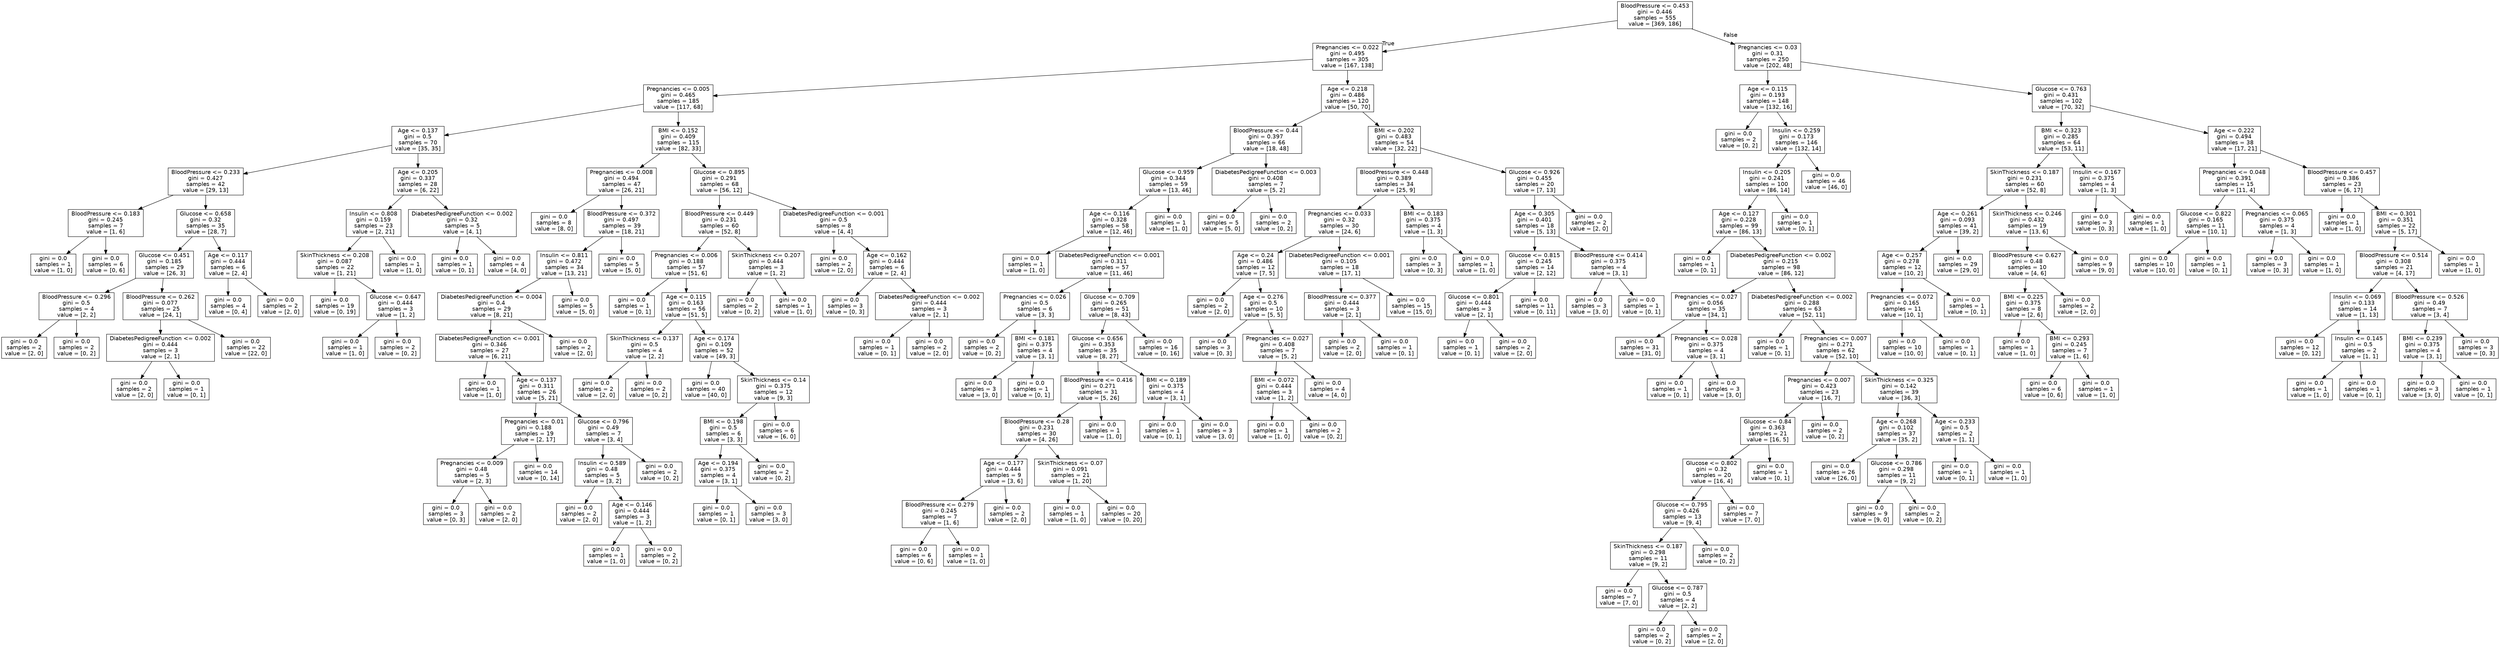 digraph Tree {
node [shape=box, fontname="helvetica"] ;
edge [fontname="helvetica"] ;
0 [label="BloodPressure <= 0.453\ngini = 0.446\nsamples = 555\nvalue = [369, 186]"] ;
1 [label="Pregnancies <= 0.022\ngini = 0.495\nsamples = 305\nvalue = [167, 138]"] ;
0 -> 1 [labeldistance=2.5, labelangle=45, headlabel="True"] ;
2 [label="Pregnancies <= 0.005\ngini = 0.465\nsamples = 185\nvalue = [117, 68]"] ;
1 -> 2 ;
3 [label="Age <= 0.137\ngini = 0.5\nsamples = 70\nvalue = [35, 35]"] ;
2 -> 3 ;
4 [label="BloodPressure <= 0.233\ngini = 0.427\nsamples = 42\nvalue = [29, 13]"] ;
3 -> 4 ;
5 [label="BloodPressure <= 0.183\ngini = 0.245\nsamples = 7\nvalue = [1, 6]"] ;
4 -> 5 ;
6 [label="gini = 0.0\nsamples = 1\nvalue = [1, 0]"] ;
5 -> 6 ;
7 [label="gini = 0.0\nsamples = 6\nvalue = [0, 6]"] ;
5 -> 7 ;
8 [label="Glucose <= 0.658\ngini = 0.32\nsamples = 35\nvalue = [28, 7]"] ;
4 -> 8 ;
9 [label="Glucose <= 0.451\ngini = 0.185\nsamples = 29\nvalue = [26, 3]"] ;
8 -> 9 ;
10 [label="BloodPressure <= 0.296\ngini = 0.5\nsamples = 4\nvalue = [2, 2]"] ;
9 -> 10 ;
11 [label="gini = 0.0\nsamples = 2\nvalue = [2, 0]"] ;
10 -> 11 ;
12 [label="gini = 0.0\nsamples = 2\nvalue = [0, 2]"] ;
10 -> 12 ;
13 [label="BloodPressure <= 0.262\ngini = 0.077\nsamples = 25\nvalue = [24, 1]"] ;
9 -> 13 ;
14 [label="DiabetesPedigreeFunction <= 0.002\ngini = 0.444\nsamples = 3\nvalue = [2, 1]"] ;
13 -> 14 ;
15 [label="gini = 0.0\nsamples = 2\nvalue = [2, 0]"] ;
14 -> 15 ;
16 [label="gini = 0.0\nsamples = 1\nvalue = [0, 1]"] ;
14 -> 16 ;
17 [label="gini = 0.0\nsamples = 22\nvalue = [22, 0]"] ;
13 -> 17 ;
18 [label="Age <= 0.117\ngini = 0.444\nsamples = 6\nvalue = [2, 4]"] ;
8 -> 18 ;
19 [label="gini = 0.0\nsamples = 4\nvalue = [0, 4]"] ;
18 -> 19 ;
20 [label="gini = 0.0\nsamples = 2\nvalue = [2, 0]"] ;
18 -> 20 ;
21 [label="Age <= 0.205\ngini = 0.337\nsamples = 28\nvalue = [6, 22]"] ;
3 -> 21 ;
22 [label="Insulin <= 0.808\ngini = 0.159\nsamples = 23\nvalue = [2, 21]"] ;
21 -> 22 ;
23 [label="SkinThickness <= 0.208\ngini = 0.087\nsamples = 22\nvalue = [1, 21]"] ;
22 -> 23 ;
24 [label="gini = 0.0\nsamples = 19\nvalue = [0, 19]"] ;
23 -> 24 ;
25 [label="Glucose <= 0.647\ngini = 0.444\nsamples = 3\nvalue = [1, 2]"] ;
23 -> 25 ;
26 [label="gini = 0.0\nsamples = 1\nvalue = [1, 0]"] ;
25 -> 26 ;
27 [label="gini = 0.0\nsamples = 2\nvalue = [0, 2]"] ;
25 -> 27 ;
28 [label="gini = 0.0\nsamples = 1\nvalue = [1, 0]"] ;
22 -> 28 ;
29 [label="DiabetesPedigreeFunction <= 0.002\ngini = 0.32\nsamples = 5\nvalue = [4, 1]"] ;
21 -> 29 ;
30 [label="gini = 0.0\nsamples = 1\nvalue = [0, 1]"] ;
29 -> 30 ;
31 [label="gini = 0.0\nsamples = 4\nvalue = [4, 0]"] ;
29 -> 31 ;
32 [label="BMI <= 0.152\ngini = 0.409\nsamples = 115\nvalue = [82, 33]"] ;
2 -> 32 ;
33 [label="Pregnancies <= 0.008\ngini = 0.494\nsamples = 47\nvalue = [26, 21]"] ;
32 -> 33 ;
34 [label="gini = 0.0\nsamples = 8\nvalue = [8, 0]"] ;
33 -> 34 ;
35 [label="BloodPressure <= 0.372\ngini = 0.497\nsamples = 39\nvalue = [18, 21]"] ;
33 -> 35 ;
36 [label="Insulin <= 0.811\ngini = 0.472\nsamples = 34\nvalue = [13, 21]"] ;
35 -> 36 ;
37 [label="DiabetesPedigreeFunction <= 0.004\ngini = 0.4\nsamples = 29\nvalue = [8, 21]"] ;
36 -> 37 ;
38 [label="DiabetesPedigreeFunction <= 0.001\ngini = 0.346\nsamples = 27\nvalue = [6, 21]"] ;
37 -> 38 ;
39 [label="gini = 0.0\nsamples = 1\nvalue = [1, 0]"] ;
38 -> 39 ;
40 [label="Age <= 0.137\ngini = 0.311\nsamples = 26\nvalue = [5, 21]"] ;
38 -> 40 ;
41 [label="Pregnancies <= 0.01\ngini = 0.188\nsamples = 19\nvalue = [2, 17]"] ;
40 -> 41 ;
42 [label="Pregnancies <= 0.009\ngini = 0.48\nsamples = 5\nvalue = [2, 3]"] ;
41 -> 42 ;
43 [label="gini = 0.0\nsamples = 3\nvalue = [0, 3]"] ;
42 -> 43 ;
44 [label="gini = 0.0\nsamples = 2\nvalue = [2, 0]"] ;
42 -> 44 ;
45 [label="gini = 0.0\nsamples = 14\nvalue = [0, 14]"] ;
41 -> 45 ;
46 [label="Glucose <= 0.796\ngini = 0.49\nsamples = 7\nvalue = [3, 4]"] ;
40 -> 46 ;
47 [label="Insulin <= 0.589\ngini = 0.48\nsamples = 5\nvalue = [3, 2]"] ;
46 -> 47 ;
48 [label="gini = 0.0\nsamples = 2\nvalue = [2, 0]"] ;
47 -> 48 ;
49 [label="Age <= 0.146\ngini = 0.444\nsamples = 3\nvalue = [1, 2]"] ;
47 -> 49 ;
50 [label="gini = 0.0\nsamples = 1\nvalue = [1, 0]"] ;
49 -> 50 ;
51 [label="gini = 0.0\nsamples = 2\nvalue = [0, 2]"] ;
49 -> 51 ;
52 [label="gini = 0.0\nsamples = 2\nvalue = [0, 2]"] ;
46 -> 52 ;
53 [label="gini = 0.0\nsamples = 2\nvalue = [2, 0]"] ;
37 -> 53 ;
54 [label="gini = 0.0\nsamples = 5\nvalue = [5, 0]"] ;
36 -> 54 ;
55 [label="gini = 0.0\nsamples = 5\nvalue = [5, 0]"] ;
35 -> 55 ;
56 [label="Glucose <= 0.895\ngini = 0.291\nsamples = 68\nvalue = [56, 12]"] ;
32 -> 56 ;
57 [label="BloodPressure <= 0.449\ngini = 0.231\nsamples = 60\nvalue = [52, 8]"] ;
56 -> 57 ;
58 [label="Pregnancies <= 0.006\ngini = 0.188\nsamples = 57\nvalue = [51, 6]"] ;
57 -> 58 ;
59 [label="gini = 0.0\nsamples = 1\nvalue = [0, 1]"] ;
58 -> 59 ;
60 [label="Age <= 0.115\ngini = 0.163\nsamples = 56\nvalue = [51, 5]"] ;
58 -> 60 ;
61 [label="SkinThickness <= 0.137\ngini = 0.5\nsamples = 4\nvalue = [2, 2]"] ;
60 -> 61 ;
62 [label="gini = 0.0\nsamples = 2\nvalue = [2, 0]"] ;
61 -> 62 ;
63 [label="gini = 0.0\nsamples = 2\nvalue = [0, 2]"] ;
61 -> 63 ;
64 [label="Age <= 0.174\ngini = 0.109\nsamples = 52\nvalue = [49, 3]"] ;
60 -> 64 ;
65 [label="gini = 0.0\nsamples = 40\nvalue = [40, 0]"] ;
64 -> 65 ;
66 [label="SkinThickness <= 0.14\ngini = 0.375\nsamples = 12\nvalue = [9, 3]"] ;
64 -> 66 ;
67 [label="BMI <= 0.198\ngini = 0.5\nsamples = 6\nvalue = [3, 3]"] ;
66 -> 67 ;
68 [label="Age <= 0.194\ngini = 0.375\nsamples = 4\nvalue = [3, 1]"] ;
67 -> 68 ;
69 [label="gini = 0.0\nsamples = 1\nvalue = [0, 1]"] ;
68 -> 69 ;
70 [label="gini = 0.0\nsamples = 3\nvalue = [3, 0]"] ;
68 -> 70 ;
71 [label="gini = 0.0\nsamples = 2\nvalue = [0, 2]"] ;
67 -> 71 ;
72 [label="gini = 0.0\nsamples = 6\nvalue = [6, 0]"] ;
66 -> 72 ;
73 [label="SkinThickness <= 0.207\ngini = 0.444\nsamples = 3\nvalue = [1, 2]"] ;
57 -> 73 ;
74 [label="gini = 0.0\nsamples = 2\nvalue = [0, 2]"] ;
73 -> 74 ;
75 [label="gini = 0.0\nsamples = 1\nvalue = [1, 0]"] ;
73 -> 75 ;
76 [label="DiabetesPedigreeFunction <= 0.001\ngini = 0.5\nsamples = 8\nvalue = [4, 4]"] ;
56 -> 76 ;
77 [label="gini = 0.0\nsamples = 2\nvalue = [2, 0]"] ;
76 -> 77 ;
78 [label="Age <= 0.162\ngini = 0.444\nsamples = 6\nvalue = [2, 4]"] ;
76 -> 78 ;
79 [label="gini = 0.0\nsamples = 3\nvalue = [0, 3]"] ;
78 -> 79 ;
80 [label="DiabetesPedigreeFunction <= 0.002\ngini = 0.444\nsamples = 3\nvalue = [2, 1]"] ;
78 -> 80 ;
81 [label="gini = 0.0\nsamples = 1\nvalue = [0, 1]"] ;
80 -> 81 ;
82 [label="gini = 0.0\nsamples = 2\nvalue = [2, 0]"] ;
80 -> 82 ;
83 [label="Age <= 0.218\ngini = 0.486\nsamples = 120\nvalue = [50, 70]"] ;
1 -> 83 ;
84 [label="BloodPressure <= 0.44\ngini = 0.397\nsamples = 66\nvalue = [18, 48]"] ;
83 -> 84 ;
85 [label="Glucose <= 0.959\ngini = 0.344\nsamples = 59\nvalue = [13, 46]"] ;
84 -> 85 ;
86 [label="Age <= 0.116\ngini = 0.328\nsamples = 58\nvalue = [12, 46]"] ;
85 -> 86 ;
87 [label="gini = 0.0\nsamples = 1\nvalue = [1, 0]"] ;
86 -> 87 ;
88 [label="DiabetesPedigreeFunction <= 0.001\ngini = 0.311\nsamples = 57\nvalue = [11, 46]"] ;
86 -> 88 ;
89 [label="Pregnancies <= 0.026\ngini = 0.5\nsamples = 6\nvalue = [3, 3]"] ;
88 -> 89 ;
90 [label="gini = 0.0\nsamples = 2\nvalue = [0, 2]"] ;
89 -> 90 ;
91 [label="BMI <= 0.181\ngini = 0.375\nsamples = 4\nvalue = [3, 1]"] ;
89 -> 91 ;
92 [label="gini = 0.0\nsamples = 3\nvalue = [3, 0]"] ;
91 -> 92 ;
93 [label="gini = 0.0\nsamples = 1\nvalue = [0, 1]"] ;
91 -> 93 ;
94 [label="Glucose <= 0.709\ngini = 0.265\nsamples = 51\nvalue = [8, 43]"] ;
88 -> 94 ;
95 [label="Glucose <= 0.656\ngini = 0.353\nsamples = 35\nvalue = [8, 27]"] ;
94 -> 95 ;
96 [label="BloodPressure <= 0.416\ngini = 0.271\nsamples = 31\nvalue = [5, 26]"] ;
95 -> 96 ;
97 [label="BloodPressure <= 0.28\ngini = 0.231\nsamples = 30\nvalue = [4, 26]"] ;
96 -> 97 ;
98 [label="Age <= 0.177\ngini = 0.444\nsamples = 9\nvalue = [3, 6]"] ;
97 -> 98 ;
99 [label="BloodPressure <= 0.279\ngini = 0.245\nsamples = 7\nvalue = [1, 6]"] ;
98 -> 99 ;
100 [label="gini = 0.0\nsamples = 6\nvalue = [0, 6]"] ;
99 -> 100 ;
101 [label="gini = 0.0\nsamples = 1\nvalue = [1, 0]"] ;
99 -> 101 ;
102 [label="gini = 0.0\nsamples = 2\nvalue = [2, 0]"] ;
98 -> 102 ;
103 [label="SkinThickness <= 0.07\ngini = 0.091\nsamples = 21\nvalue = [1, 20]"] ;
97 -> 103 ;
104 [label="gini = 0.0\nsamples = 1\nvalue = [1, 0]"] ;
103 -> 104 ;
105 [label="gini = 0.0\nsamples = 20\nvalue = [0, 20]"] ;
103 -> 105 ;
106 [label="gini = 0.0\nsamples = 1\nvalue = [1, 0]"] ;
96 -> 106 ;
107 [label="BMI <= 0.189\ngini = 0.375\nsamples = 4\nvalue = [3, 1]"] ;
95 -> 107 ;
108 [label="gini = 0.0\nsamples = 1\nvalue = [0, 1]"] ;
107 -> 108 ;
109 [label="gini = 0.0\nsamples = 3\nvalue = [3, 0]"] ;
107 -> 109 ;
110 [label="gini = 0.0\nsamples = 16\nvalue = [0, 16]"] ;
94 -> 110 ;
111 [label="gini = 0.0\nsamples = 1\nvalue = [1, 0]"] ;
85 -> 111 ;
112 [label="DiabetesPedigreeFunction <= 0.003\ngini = 0.408\nsamples = 7\nvalue = [5, 2]"] ;
84 -> 112 ;
113 [label="gini = 0.0\nsamples = 5\nvalue = [5, 0]"] ;
112 -> 113 ;
114 [label="gini = 0.0\nsamples = 2\nvalue = [0, 2]"] ;
112 -> 114 ;
115 [label="BMI <= 0.202\ngini = 0.483\nsamples = 54\nvalue = [32, 22]"] ;
83 -> 115 ;
116 [label="BloodPressure <= 0.448\ngini = 0.389\nsamples = 34\nvalue = [25, 9]"] ;
115 -> 116 ;
117 [label="Pregnancies <= 0.033\ngini = 0.32\nsamples = 30\nvalue = [24, 6]"] ;
116 -> 117 ;
118 [label="Age <= 0.24\ngini = 0.486\nsamples = 12\nvalue = [7, 5]"] ;
117 -> 118 ;
119 [label="gini = 0.0\nsamples = 2\nvalue = [2, 0]"] ;
118 -> 119 ;
120 [label="Age <= 0.276\ngini = 0.5\nsamples = 10\nvalue = [5, 5]"] ;
118 -> 120 ;
121 [label="gini = 0.0\nsamples = 3\nvalue = [0, 3]"] ;
120 -> 121 ;
122 [label="Pregnancies <= 0.027\ngini = 0.408\nsamples = 7\nvalue = [5, 2]"] ;
120 -> 122 ;
123 [label="BMI <= 0.072\ngini = 0.444\nsamples = 3\nvalue = [1, 2]"] ;
122 -> 123 ;
124 [label="gini = 0.0\nsamples = 1\nvalue = [1, 0]"] ;
123 -> 124 ;
125 [label="gini = 0.0\nsamples = 2\nvalue = [0, 2]"] ;
123 -> 125 ;
126 [label="gini = 0.0\nsamples = 4\nvalue = [4, 0]"] ;
122 -> 126 ;
127 [label="DiabetesPedigreeFunction <= 0.001\ngini = 0.105\nsamples = 18\nvalue = [17, 1]"] ;
117 -> 127 ;
128 [label="BloodPressure <= 0.377\ngini = 0.444\nsamples = 3\nvalue = [2, 1]"] ;
127 -> 128 ;
129 [label="gini = 0.0\nsamples = 2\nvalue = [2, 0]"] ;
128 -> 129 ;
130 [label="gini = 0.0\nsamples = 1\nvalue = [0, 1]"] ;
128 -> 130 ;
131 [label="gini = 0.0\nsamples = 15\nvalue = [15, 0]"] ;
127 -> 131 ;
132 [label="BMI <= 0.183\ngini = 0.375\nsamples = 4\nvalue = [1, 3]"] ;
116 -> 132 ;
133 [label="gini = 0.0\nsamples = 3\nvalue = [0, 3]"] ;
132 -> 133 ;
134 [label="gini = 0.0\nsamples = 1\nvalue = [1, 0]"] ;
132 -> 134 ;
135 [label="Glucose <= 0.926\ngini = 0.455\nsamples = 20\nvalue = [7, 13]"] ;
115 -> 135 ;
136 [label="Age <= 0.305\ngini = 0.401\nsamples = 18\nvalue = [5, 13]"] ;
135 -> 136 ;
137 [label="Glucose <= 0.815\ngini = 0.245\nsamples = 14\nvalue = [2, 12]"] ;
136 -> 137 ;
138 [label="Glucose <= 0.801\ngini = 0.444\nsamples = 3\nvalue = [2, 1]"] ;
137 -> 138 ;
139 [label="gini = 0.0\nsamples = 1\nvalue = [0, 1]"] ;
138 -> 139 ;
140 [label="gini = 0.0\nsamples = 2\nvalue = [2, 0]"] ;
138 -> 140 ;
141 [label="gini = 0.0\nsamples = 11\nvalue = [0, 11]"] ;
137 -> 141 ;
142 [label="BloodPressure <= 0.414\ngini = 0.375\nsamples = 4\nvalue = [3, 1]"] ;
136 -> 142 ;
143 [label="gini = 0.0\nsamples = 3\nvalue = [3, 0]"] ;
142 -> 143 ;
144 [label="gini = 0.0\nsamples = 1\nvalue = [0, 1]"] ;
142 -> 144 ;
145 [label="gini = 0.0\nsamples = 2\nvalue = [2, 0]"] ;
135 -> 145 ;
146 [label="Pregnancies <= 0.03\ngini = 0.31\nsamples = 250\nvalue = [202, 48]"] ;
0 -> 146 [labeldistance=2.5, labelangle=-45, headlabel="False"] ;
147 [label="Age <= 0.115\ngini = 0.193\nsamples = 148\nvalue = [132, 16]"] ;
146 -> 147 ;
148 [label="gini = 0.0\nsamples = 2\nvalue = [0, 2]"] ;
147 -> 148 ;
149 [label="Insulin <= 0.259\ngini = 0.173\nsamples = 146\nvalue = [132, 14]"] ;
147 -> 149 ;
150 [label="Insulin <= 0.205\ngini = 0.241\nsamples = 100\nvalue = [86, 14]"] ;
149 -> 150 ;
151 [label="Age <= 0.127\ngini = 0.228\nsamples = 99\nvalue = [86, 13]"] ;
150 -> 151 ;
152 [label="gini = 0.0\nsamples = 1\nvalue = [0, 1]"] ;
151 -> 152 ;
153 [label="DiabetesPedigreeFunction <= 0.002\ngini = 0.215\nsamples = 98\nvalue = [86, 12]"] ;
151 -> 153 ;
154 [label="Pregnancies <= 0.027\ngini = 0.056\nsamples = 35\nvalue = [34, 1]"] ;
153 -> 154 ;
155 [label="gini = 0.0\nsamples = 31\nvalue = [31, 0]"] ;
154 -> 155 ;
156 [label="Pregnancies <= 0.028\ngini = 0.375\nsamples = 4\nvalue = [3, 1]"] ;
154 -> 156 ;
157 [label="gini = 0.0\nsamples = 1\nvalue = [0, 1]"] ;
156 -> 157 ;
158 [label="gini = 0.0\nsamples = 3\nvalue = [3, 0]"] ;
156 -> 158 ;
159 [label="DiabetesPedigreeFunction <= 0.002\ngini = 0.288\nsamples = 63\nvalue = [52, 11]"] ;
153 -> 159 ;
160 [label="gini = 0.0\nsamples = 1\nvalue = [0, 1]"] ;
159 -> 160 ;
161 [label="Pregnancies <= 0.007\ngini = 0.271\nsamples = 62\nvalue = [52, 10]"] ;
159 -> 161 ;
162 [label="Pregnancies <= 0.007\ngini = 0.423\nsamples = 23\nvalue = [16, 7]"] ;
161 -> 162 ;
163 [label="Glucose <= 0.84\ngini = 0.363\nsamples = 21\nvalue = [16, 5]"] ;
162 -> 163 ;
164 [label="Glucose <= 0.802\ngini = 0.32\nsamples = 20\nvalue = [16, 4]"] ;
163 -> 164 ;
165 [label="Glucose <= 0.795\ngini = 0.426\nsamples = 13\nvalue = [9, 4]"] ;
164 -> 165 ;
166 [label="SkinThickness <= 0.187\ngini = 0.298\nsamples = 11\nvalue = [9, 2]"] ;
165 -> 166 ;
167 [label="gini = 0.0\nsamples = 7\nvalue = [7, 0]"] ;
166 -> 167 ;
168 [label="Glucose <= 0.787\ngini = 0.5\nsamples = 4\nvalue = [2, 2]"] ;
166 -> 168 ;
169 [label="gini = 0.0\nsamples = 2\nvalue = [0, 2]"] ;
168 -> 169 ;
170 [label="gini = 0.0\nsamples = 2\nvalue = [2, 0]"] ;
168 -> 170 ;
171 [label="gini = 0.0\nsamples = 2\nvalue = [0, 2]"] ;
165 -> 171 ;
172 [label="gini = 0.0\nsamples = 7\nvalue = [7, 0]"] ;
164 -> 172 ;
173 [label="gini = 0.0\nsamples = 1\nvalue = [0, 1]"] ;
163 -> 173 ;
174 [label="gini = 0.0\nsamples = 2\nvalue = [0, 2]"] ;
162 -> 174 ;
175 [label="SkinThickness <= 0.325\ngini = 0.142\nsamples = 39\nvalue = [36, 3]"] ;
161 -> 175 ;
176 [label="Age <= 0.268\ngini = 0.102\nsamples = 37\nvalue = [35, 2]"] ;
175 -> 176 ;
177 [label="gini = 0.0\nsamples = 26\nvalue = [26, 0]"] ;
176 -> 177 ;
178 [label="Glucose <= 0.786\ngini = 0.298\nsamples = 11\nvalue = [9, 2]"] ;
176 -> 178 ;
179 [label="gini = 0.0\nsamples = 9\nvalue = [9, 0]"] ;
178 -> 179 ;
180 [label="gini = 0.0\nsamples = 2\nvalue = [0, 2]"] ;
178 -> 180 ;
181 [label="Age <= 0.233\ngini = 0.5\nsamples = 2\nvalue = [1, 1]"] ;
175 -> 181 ;
182 [label="gini = 0.0\nsamples = 1\nvalue = [0, 1]"] ;
181 -> 182 ;
183 [label="gini = 0.0\nsamples = 1\nvalue = [1, 0]"] ;
181 -> 183 ;
184 [label="gini = 0.0\nsamples = 1\nvalue = [0, 1]"] ;
150 -> 184 ;
185 [label="gini = 0.0\nsamples = 46\nvalue = [46, 0]"] ;
149 -> 185 ;
186 [label="Glucose <= 0.763\ngini = 0.431\nsamples = 102\nvalue = [70, 32]"] ;
146 -> 186 ;
187 [label="BMI <= 0.323\ngini = 0.285\nsamples = 64\nvalue = [53, 11]"] ;
186 -> 187 ;
188 [label="SkinThickness <= 0.187\ngini = 0.231\nsamples = 60\nvalue = [52, 8]"] ;
187 -> 188 ;
189 [label="Age <= 0.261\ngini = 0.093\nsamples = 41\nvalue = [39, 2]"] ;
188 -> 189 ;
190 [label="Age <= 0.257\ngini = 0.278\nsamples = 12\nvalue = [10, 2]"] ;
189 -> 190 ;
191 [label="Pregnancies <= 0.072\ngini = 0.165\nsamples = 11\nvalue = [10, 1]"] ;
190 -> 191 ;
192 [label="gini = 0.0\nsamples = 10\nvalue = [10, 0]"] ;
191 -> 192 ;
193 [label="gini = 0.0\nsamples = 1\nvalue = [0, 1]"] ;
191 -> 193 ;
194 [label="gini = 0.0\nsamples = 1\nvalue = [0, 1]"] ;
190 -> 194 ;
195 [label="gini = 0.0\nsamples = 29\nvalue = [29, 0]"] ;
189 -> 195 ;
196 [label="SkinThickness <= 0.246\ngini = 0.432\nsamples = 19\nvalue = [13, 6]"] ;
188 -> 196 ;
197 [label="BloodPressure <= 0.627\ngini = 0.48\nsamples = 10\nvalue = [4, 6]"] ;
196 -> 197 ;
198 [label="BMI <= 0.225\ngini = 0.375\nsamples = 8\nvalue = [2, 6]"] ;
197 -> 198 ;
199 [label="gini = 0.0\nsamples = 1\nvalue = [1, 0]"] ;
198 -> 199 ;
200 [label="BMI <= 0.293\ngini = 0.245\nsamples = 7\nvalue = [1, 6]"] ;
198 -> 200 ;
201 [label="gini = 0.0\nsamples = 6\nvalue = [0, 6]"] ;
200 -> 201 ;
202 [label="gini = 0.0\nsamples = 1\nvalue = [1, 0]"] ;
200 -> 202 ;
203 [label="gini = 0.0\nsamples = 2\nvalue = [2, 0]"] ;
197 -> 203 ;
204 [label="gini = 0.0\nsamples = 9\nvalue = [9, 0]"] ;
196 -> 204 ;
205 [label="Insulin <= 0.167\ngini = 0.375\nsamples = 4\nvalue = [1, 3]"] ;
187 -> 205 ;
206 [label="gini = 0.0\nsamples = 3\nvalue = [0, 3]"] ;
205 -> 206 ;
207 [label="gini = 0.0\nsamples = 1\nvalue = [1, 0]"] ;
205 -> 207 ;
208 [label="Age <= 0.222\ngini = 0.494\nsamples = 38\nvalue = [17, 21]"] ;
186 -> 208 ;
209 [label="Pregnancies <= 0.048\ngini = 0.391\nsamples = 15\nvalue = [11, 4]"] ;
208 -> 209 ;
210 [label="Glucose <= 0.822\ngini = 0.165\nsamples = 11\nvalue = [10, 1]"] ;
209 -> 210 ;
211 [label="gini = 0.0\nsamples = 10\nvalue = [10, 0]"] ;
210 -> 211 ;
212 [label="gini = 0.0\nsamples = 1\nvalue = [0, 1]"] ;
210 -> 212 ;
213 [label="Pregnancies <= 0.065\ngini = 0.375\nsamples = 4\nvalue = [1, 3]"] ;
209 -> 213 ;
214 [label="gini = 0.0\nsamples = 3\nvalue = [0, 3]"] ;
213 -> 214 ;
215 [label="gini = 0.0\nsamples = 1\nvalue = [1, 0]"] ;
213 -> 215 ;
216 [label="BloodPressure <= 0.457\ngini = 0.386\nsamples = 23\nvalue = [6, 17]"] ;
208 -> 216 ;
217 [label="gini = 0.0\nsamples = 1\nvalue = [1, 0]"] ;
216 -> 217 ;
218 [label="BMI <= 0.301\ngini = 0.351\nsamples = 22\nvalue = [5, 17]"] ;
216 -> 218 ;
219 [label="BloodPressure <= 0.514\ngini = 0.308\nsamples = 21\nvalue = [4, 17]"] ;
218 -> 219 ;
220 [label="Insulin <= 0.069\ngini = 0.133\nsamples = 14\nvalue = [1, 13]"] ;
219 -> 220 ;
221 [label="gini = 0.0\nsamples = 12\nvalue = [0, 12]"] ;
220 -> 221 ;
222 [label="Insulin <= 0.145\ngini = 0.5\nsamples = 2\nvalue = [1, 1]"] ;
220 -> 222 ;
223 [label="gini = 0.0\nsamples = 1\nvalue = [1, 0]"] ;
222 -> 223 ;
224 [label="gini = 0.0\nsamples = 1\nvalue = [0, 1]"] ;
222 -> 224 ;
225 [label="BloodPressure <= 0.526\ngini = 0.49\nsamples = 7\nvalue = [3, 4]"] ;
219 -> 225 ;
226 [label="BMI <= 0.239\ngini = 0.375\nsamples = 4\nvalue = [3, 1]"] ;
225 -> 226 ;
227 [label="gini = 0.0\nsamples = 3\nvalue = [3, 0]"] ;
226 -> 227 ;
228 [label="gini = 0.0\nsamples = 1\nvalue = [0, 1]"] ;
226 -> 228 ;
229 [label="gini = 0.0\nsamples = 3\nvalue = [0, 3]"] ;
225 -> 229 ;
230 [label="gini = 0.0\nsamples = 1\nvalue = [1, 0]"] ;
218 -> 230 ;
}